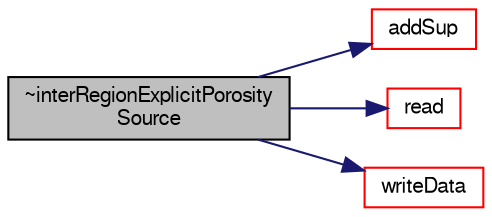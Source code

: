 digraph "~interRegionExplicitPorositySource"
{
  bgcolor="transparent";
  edge [fontname="FreeSans",fontsize="10",labelfontname="FreeSans",labelfontsize="10"];
  node [fontname="FreeSans",fontsize="10",shape=record];
  rankdir="LR";
  Node69 [label="~interRegionExplicitPorosity\lSource",height=0.2,width=0.4,color="black", fillcolor="grey75", style="filled", fontcolor="black"];
  Node69 -> Node70 [color="midnightblue",fontsize="10",style="solid",fontname="FreeSans"];
  Node70 [label="addSup",height=0.2,width=0.4,color="red",URL="$a23534.html#a921ab0aacd899760d7f4a2ec0b0241bd",tooltip="Vector. "];
  Node69 -> Node137 [color="midnightblue",fontsize="10",style="solid",fontname="FreeSans"];
  Node137 [label="read",height=0.2,width=0.4,color="red",URL="$a23534.html#a6ce0c64db98eb6144d363dbfc86104eb",tooltip="Read dictionary. "];
  Node69 -> Node388 [color="midnightblue",fontsize="10",style="solid",fontname="FreeSans"];
  Node388 [label="writeData",height=0.2,width=0.4,color="red",URL="$a23534.html#aba86aa54ec0b10ddd48ce308a3c6d3b2",tooltip="Write data. "];
}
